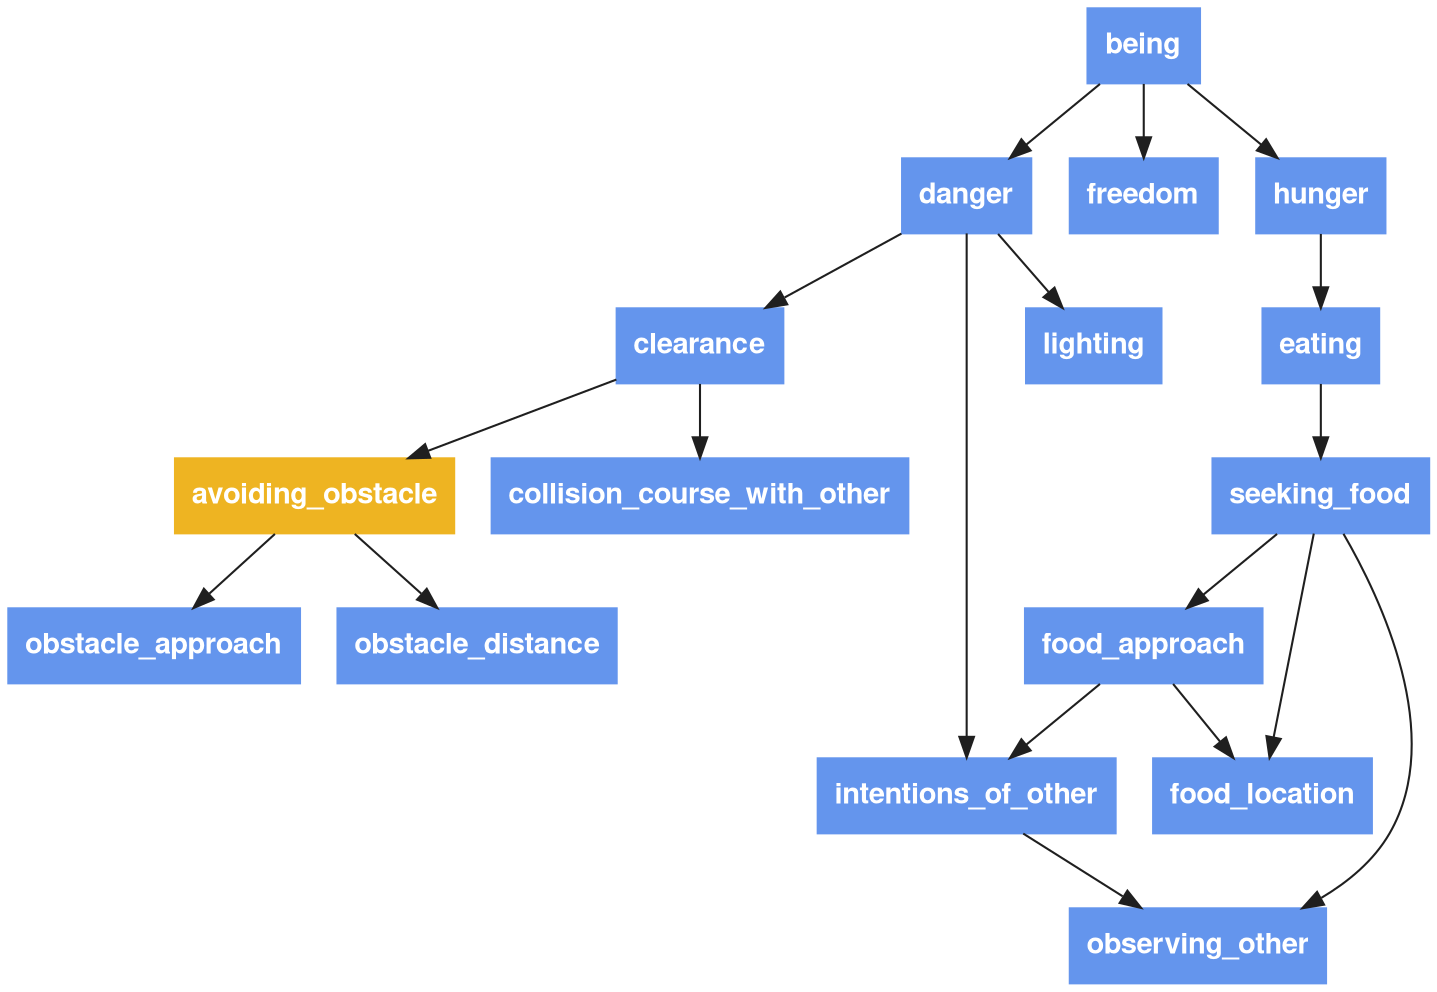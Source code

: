 digraph G {

  v0 [label="avoiding_obstacle",fontname="helvetica bold",style="filled",fillcolor="goldenrod2",color="goldenrod2",fontcolor="white",shape="box"]
  v1 [label="being",fontname="helvetica bold",style="filled",fillcolor="cornflowerblue",color="cornflowerblue",fontcolor="white",shape="box"]
  v2 [label="clearance",fontname="helvetica bold",style="filled",fillcolor="cornflowerblue",color="cornflowerblue",fontcolor="white",shape="box"]
  v3 [label="collision_course_with_other",fontname="helvetica bold",style="filled",fillcolor="cornflowerblue",color="cornflowerblue",fontcolor="white",shape="box"]
  v4 [label="danger",fontname="helvetica bold",style="filled",fillcolor="cornflowerblue",color="cornflowerblue",fontcolor="white",shape="box"]
  v5 [label="eating",fontname="helvetica bold",style="filled",fillcolor="cornflowerblue",color="cornflowerblue",fontcolor="white",shape="box"]
  v6 [label="food_approach",fontname="helvetica bold",style="filled",fillcolor="cornflowerblue",color="cornflowerblue",fontcolor="white",shape="box"]
  v7 [label="freedom",fontname="helvetica bold",style="filled",fillcolor="cornflowerblue",color="cornflowerblue",fontcolor="white",shape="box"]
  v8 [label="hunger",fontname="helvetica bold",style="filled",fillcolor="cornflowerblue",color="cornflowerblue",fontcolor="white",shape="box"]
  v9 [label="intentions_of_other",fontname="helvetica bold",style="filled",fillcolor="cornflowerblue",color="cornflowerblue",fontcolor="white",shape="box"]
  v10 [label="lighting",fontname="helvetica bold",style="filled",fillcolor="cornflowerblue",color="cornflowerblue",fontcolor="white",shape="box"]
  v11 [label="observing_other",fontname="helvetica bold",style="filled",fillcolor="cornflowerblue",color="cornflowerblue",fontcolor="white",shape="box"]
  v12 [label="obstacle_approach",fontname="helvetica bold",style="filled",fillcolor="cornflowerblue",color="cornflowerblue",fontcolor="white",shape="box"]
  v13 [label="obstacle_distance",fontname="helvetica bold",style="filled",fillcolor="cornflowerblue",color="cornflowerblue",fontcolor="white",shape="box"]
  v14 [label="seeking_food",fontname="helvetica bold",style="filled",fillcolor="cornflowerblue",color="cornflowerblue",fontcolor="white",shape="box"]
  v15 [label="food_location",fontname="helvetica bold",style="filled",fillcolor="cornflowerblue",color="cornflowerblue",fontcolor="white",shape="box"]

  v0 -> v12 [color="gray12"]
  v0 -> v13 [color="gray12"]
  v1 -> v4 [color="gray12"]
  v1 -> v8 [color="gray12"]
  v1 -> v7 [color="gray12"]
  v2 -> v0 [color="gray12"]
  v2 -> v3 [color="gray12"]
  v4 -> v2 [color="gray12"]
  v4 -> v10 [color="gray12"]
  v4 -> v9 [color="gray12"]
  v5 -> v14 [color="gray12"]
  v6 -> v9 [color="gray12"]
  v6 -> v15 [color="gray12"]
  v8 -> v5 [color="gray12"]
  v9 -> v11 [color="gray12"]
  v14 -> v6 [color="gray12"]
  v14 -> v15 [color="gray12"]
  v14 -> v11 [color="gray12"]

}